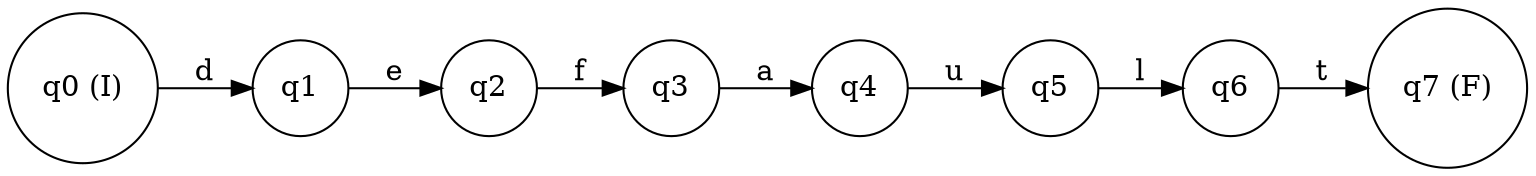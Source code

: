 digraph finite_state_machine {
rankdir=LR;
node [shape = circle];
q0 [label="q0 (I)"];
q1 [label="q1"];
q2 [label="q2"];
q3 [label="q3"];
q4 [label="q4"];
q5 [label="q5"];
q6 [label="q6"];
q7 [label="q7 (F)"];
q0 -> q1 [label="d"];
q1 -> q2 [label="e"];
q2 -> q3 [label="f"];
q3 -> q4 [label="a"];
q4 -> q5 [label="u"];
q5 -> q6 [label="l"];
q6 -> q7 [label="t"];
}